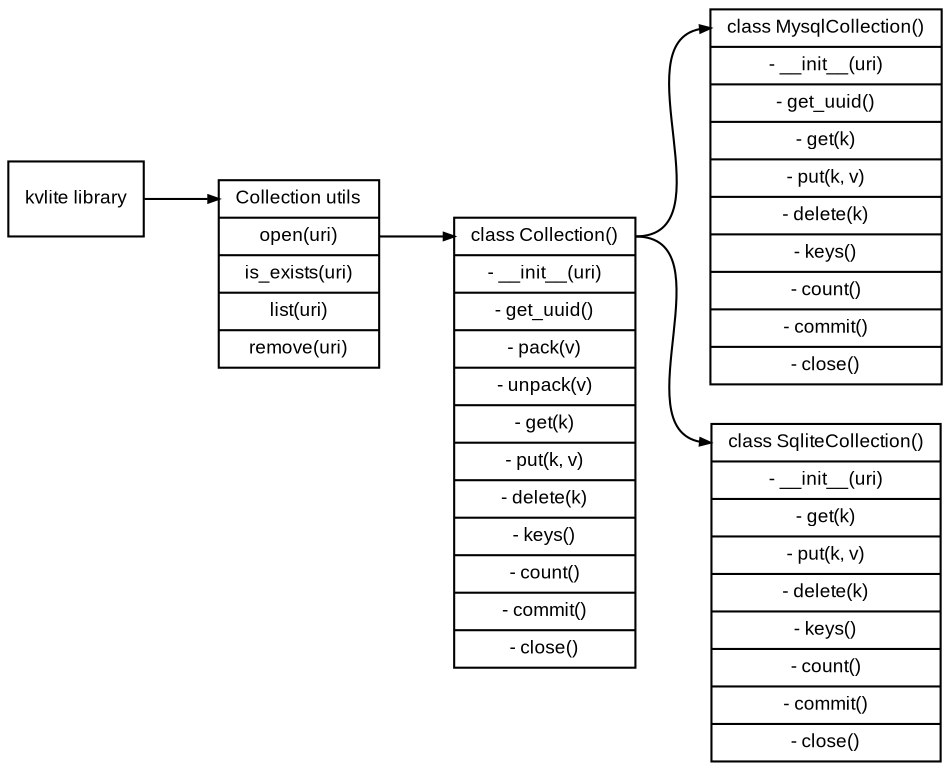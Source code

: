 digraph pyservice {

    graph [ rankdir = "LR" ];
    node [shape=record,fontname=Arial,fontsize=9];
    edge [arrowsize=0.5,fontname=Arial,fontsize=9];

    // Nodes
    
    kvlite          [label="<top>       kvlite library"];
    
    CollectionUtils [ label="<top>      Collection utils |\
                             <open>         open(uri) |\
                             <is_exists>    is_exists(uri) |\
                             <list>         list(uri) |\
                             <remove>       remove(uri)"];
    
    Collection      [ label="<top>          class Collection() |\
                         <init>             - __init__(uri) |\
                         <get_uuid>         - get_uuid() |\
                         <pack>             - pack(v) |\
                         <unpack>           - unpack(v) |\
                         <get>              - get(k) |\
                         <put>              - put(k, v) |\
                         <delete>           - delete(k) |\
                         <keys>             - keys() |\
                         <count>            - count() |\
                         <commit>           - commit() |\
                         <close>            - close()"];

    MysqlCollection [label="<top>       class MysqlCollection() |\
                         <init>             - __init__(uri) |\
                         <get_uuid>         - get_uuid() |\
                         <get>              - get(k) |\
                         <put>              - put(k, v) |\
                         <delete>           - delete(k) |\
                         <keys>             - keys() |\
                         <count>            - count() |\
                         <commit>           - commit() |\
                         <close>            - close()"];

    SqliteCollection [label="<top>      class SqliteCollection() |\
                         <init>             - __init__(uri) |\
                         <get>              - get(k) |\
                         <put>              - put(k, v) |\
                         <delete>           - delete(k) |\
                         <keys>             - keys() |\
                         <count>            - count() |\
                         <commit>           - commit() |\
                         <close>            - close()"];
                         
    // Links
    
    kvlite:top -> CollectionUtils:top;
    CollectionUtils:open -> Collection:top;
    Collection:top -> MysqlCollection:top;
    Collection:top -> SqliteCollection:top;
}
